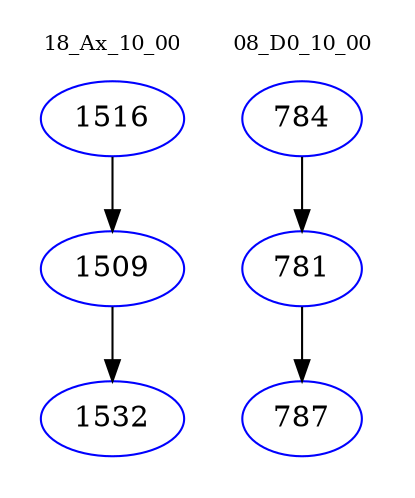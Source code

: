 digraph{
subgraph cluster_0 {
color = white
label = "18_Ax_10_00";
fontsize=10;
T0_1516 [label="1516", color="blue"]
T0_1516 -> T0_1509 [color="black"]
T0_1509 [label="1509", color="blue"]
T0_1509 -> T0_1532 [color="black"]
T0_1532 [label="1532", color="blue"]
}
subgraph cluster_1 {
color = white
label = "08_D0_10_00";
fontsize=10;
T1_784 [label="784", color="blue"]
T1_784 -> T1_781 [color="black"]
T1_781 [label="781", color="blue"]
T1_781 -> T1_787 [color="black"]
T1_787 [label="787", color="blue"]
}
}
